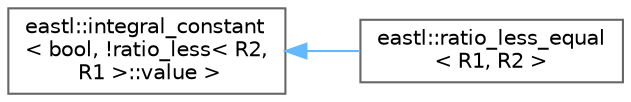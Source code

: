 digraph "类继承关系图"
{
 // LATEX_PDF_SIZE
  bgcolor="transparent";
  edge [fontname=Helvetica,fontsize=10,labelfontname=Helvetica,labelfontsize=10];
  node [fontname=Helvetica,fontsize=10,shape=box,height=0.2,width=0.4];
  rankdir="LR";
  Node0 [id="Node000000",label="eastl::integral_constant\l\< bool, !ratio_less\< R2,\l R1 \>::value \>",height=0.2,width=0.4,color="grey40", fillcolor="white", style="filled",URL="$structeastl_1_1integral__constant.html",tooltip=" "];
  Node0 -> Node1 [id="edge750_Node000000_Node000001",dir="back",color="steelblue1",style="solid",tooltip=" "];
  Node1 [id="Node000001",label="eastl::ratio_less_equal\l\< R1, R2 \>",height=0.2,width=0.4,color="grey40", fillcolor="white", style="filled",URL="$structeastl_1_1ratio__less__equal.html",tooltip=" "];
}
